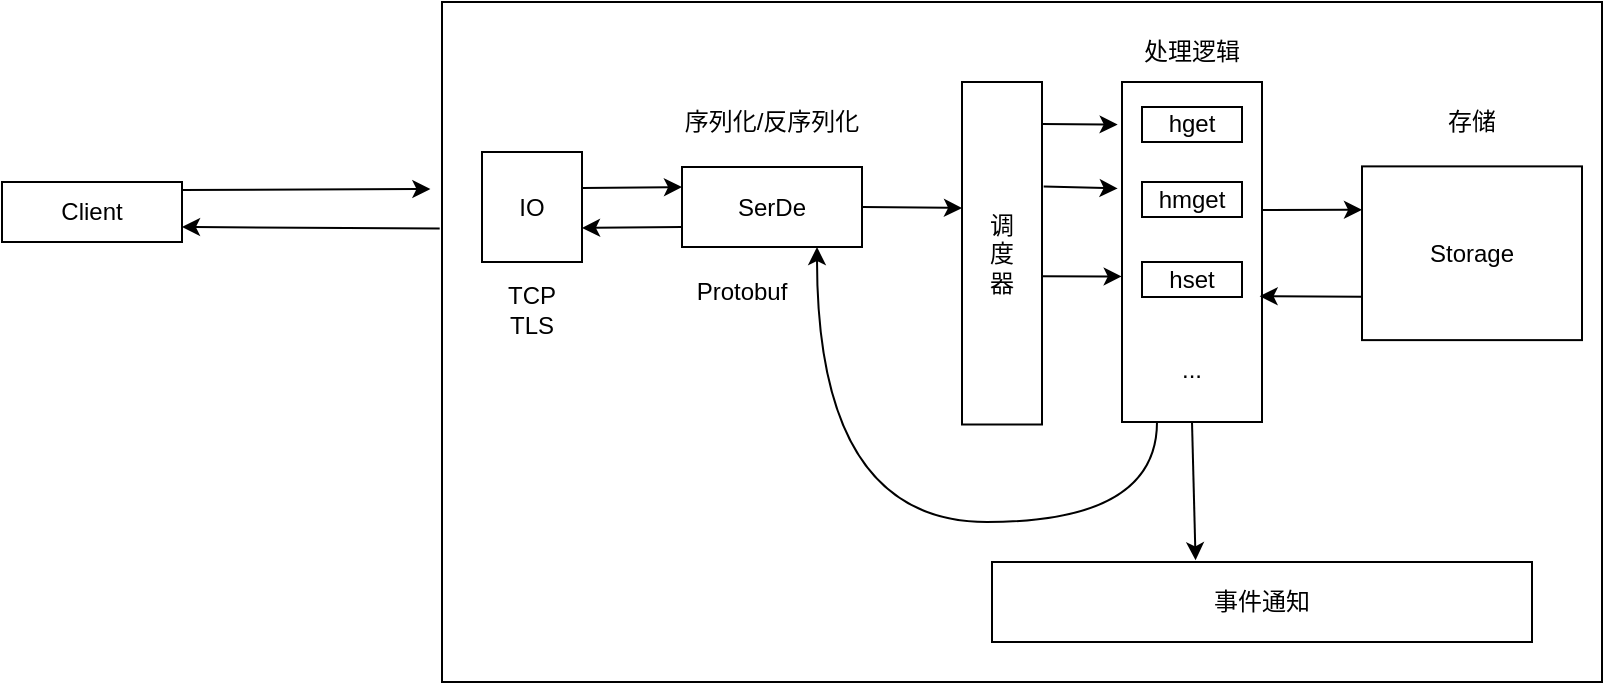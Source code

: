 <mxfile>
    <diagram id="N4QZJIcqp38-Ae_wIl-9" name="第 1 页">
        <mxGraphModel dx="139" dy="630" grid="1" gridSize="10" guides="1" tooltips="1" connect="1" arrows="1" fold="1" page="1" pageScale="1" pageWidth="827" pageHeight="1169" math="0" shadow="0">
            <root>
                <mxCell id="0"/>
                <mxCell id="1" parent="0"/>
                <mxCell id="2" value="Client" style="rounded=0;whiteSpace=wrap;html=1;" vertex="1" parent="1">
                    <mxGeometry x="20" y="330" width="90" height="30" as="geometry"/>
                </mxCell>
                <mxCell id="3" value="" style="rounded=0;whiteSpace=wrap;html=1;" vertex="1" parent="1">
                    <mxGeometry x="240" y="240" width="580" height="340" as="geometry"/>
                </mxCell>
                <mxCell id="5" value="IO" style="rounded=0;whiteSpace=wrap;html=1;" vertex="1" parent="1">
                    <mxGeometry x="260" y="315" width="50" height="55" as="geometry"/>
                </mxCell>
                <mxCell id="8" value="" style="endArrow=classic;html=1;entryX=-0.01;entryY=0.275;entryDx=0;entryDy=0;entryPerimeter=0;" edge="1" parent="1" target="3">
                    <mxGeometry width="50" height="50" relative="1" as="geometry">
                        <mxPoint x="110" y="334" as="sourcePoint"/>
                        <mxPoint x="230" y="335" as="targetPoint"/>
                    </mxGeometry>
                </mxCell>
                <mxCell id="9" value="" style="endArrow=classic;html=1;entryX=1;entryY=0.75;entryDx=0;entryDy=0;exitX=-0.002;exitY=0.333;exitDx=0;exitDy=0;exitPerimeter=0;" edge="1" parent="1" source="3" target="2">
                    <mxGeometry width="50" height="50" relative="1" as="geometry">
                        <mxPoint x="230" y="353" as="sourcePoint"/>
                        <mxPoint x="420" y="300" as="targetPoint"/>
                    </mxGeometry>
                </mxCell>
                <mxCell id="10" value="SerDe" style="rounded=0;whiteSpace=wrap;html=1;" vertex="1" parent="1">
                    <mxGeometry x="360" y="322.5" width="90" height="40" as="geometry"/>
                </mxCell>
                <mxCell id="11" value="调&lt;br&gt;度&lt;br&gt;器" style="rounded=0;whiteSpace=wrap;html=1;align=center;" vertex="1" parent="1">
                    <mxGeometry x="500" y="280" width="40" height="171.25" as="geometry"/>
                </mxCell>
                <mxCell id="36" style="edgeStyle=none;html=1;exitX=0.5;exitY=1;exitDx=0;exitDy=0;entryX=0.377;entryY=-0.021;entryDx=0;entryDy=0;entryPerimeter=0;" edge="1" parent="1" source="13" target="15">
                    <mxGeometry relative="1" as="geometry"/>
                </mxCell>
                <mxCell id="38" style="edgeStyle=orthogonalEdgeStyle;html=1;exitX=0.25;exitY=1;exitDx=0;exitDy=0;entryX=0.75;entryY=1;entryDx=0;entryDy=0;curved=1;" edge="1" parent="1" source="13" target="10">
                    <mxGeometry relative="1" as="geometry">
                        <Array as="points">
                            <mxPoint x="598" y="500"/>
                            <mxPoint x="428" y="500"/>
                        </Array>
                    </mxGeometry>
                </mxCell>
                <mxCell id="13" value="" style="rounded=0;whiteSpace=wrap;html=1;" vertex="1" parent="1">
                    <mxGeometry x="580" y="280" width="70" height="170" as="geometry"/>
                </mxCell>
                <mxCell id="14" value="Storage" style="rounded=0;whiteSpace=wrap;html=1;" vertex="1" parent="1">
                    <mxGeometry x="700" y="322.19" width="110" height="86.87" as="geometry"/>
                </mxCell>
                <mxCell id="15" value="事件通知" style="rounded=0;whiteSpace=wrap;html=1;" vertex="1" parent="1">
                    <mxGeometry x="515" y="520" width="270" height="40" as="geometry"/>
                </mxCell>
                <mxCell id="16" value="序列化/反序列化" style="text;html=1;strokeColor=none;fillColor=none;align=center;verticalAlign=middle;whiteSpace=wrap;rounded=0;" vertex="1" parent="1">
                    <mxGeometry x="360" y="285" width="90" height="30" as="geometry"/>
                </mxCell>
                <mxCell id="17" value="处理逻辑" style="text;html=1;strokeColor=none;fillColor=none;align=center;verticalAlign=middle;whiteSpace=wrap;rounded=0;" vertex="1" parent="1">
                    <mxGeometry x="585" y="250" width="60" height="30" as="geometry"/>
                </mxCell>
                <mxCell id="18" value="存储" style="text;html=1;strokeColor=none;fillColor=none;align=center;verticalAlign=middle;whiteSpace=wrap;rounded=0;" vertex="1" parent="1">
                    <mxGeometry x="725" y="285" width="60" height="30" as="geometry"/>
                </mxCell>
                <mxCell id="19" value="hget" style="rounded=0;whiteSpace=wrap;html=1;" vertex="1" parent="1">
                    <mxGeometry x="590" y="292.5" width="50" height="17.5" as="geometry"/>
                </mxCell>
                <mxCell id="20" value="hmget" style="rounded=0;whiteSpace=wrap;html=1;" vertex="1" parent="1">
                    <mxGeometry x="590" y="330" width="50" height="17.5" as="geometry"/>
                </mxCell>
                <mxCell id="21" value="hset" style="rounded=0;whiteSpace=wrap;html=1;" vertex="1" parent="1">
                    <mxGeometry x="590" y="370" width="50" height="17.5" as="geometry"/>
                </mxCell>
                <mxCell id="22" value="..." style="text;html=1;strokeColor=none;fillColor=none;align=center;verticalAlign=middle;whiteSpace=wrap;rounded=0;" vertex="1" parent="1">
                    <mxGeometry x="585" y="409.06" width="60" height="30" as="geometry"/>
                </mxCell>
                <mxCell id="24" value="TCP&lt;br&gt;TLS" style="text;html=1;strokeColor=none;fillColor=none;align=center;verticalAlign=middle;whiteSpace=wrap;rounded=0;" vertex="1" parent="1">
                    <mxGeometry x="255" y="379.06" width="60" height="30" as="geometry"/>
                </mxCell>
                <mxCell id="25" value="Protobuf" style="text;html=1;strokeColor=none;fillColor=none;align=center;verticalAlign=middle;whiteSpace=wrap;rounded=0;" vertex="1" parent="1">
                    <mxGeometry x="360" y="370" width="60" height="30" as="geometry"/>
                </mxCell>
                <mxCell id="26" value="" style="endArrow=classic;html=1;exitX=1;exitY=0.5;exitDx=0;exitDy=0;" edge="1" parent="1" source="10">
                    <mxGeometry width="50" height="50" relative="1" as="geometry">
                        <mxPoint x="450" y="320" as="sourcePoint"/>
                        <mxPoint x="500" y="343" as="targetPoint"/>
                    </mxGeometry>
                </mxCell>
                <mxCell id="27" value="" style="endArrow=classic;html=1;entryX=0;entryY=0.25;entryDx=0;entryDy=0;" edge="1" parent="1" target="10">
                    <mxGeometry width="50" height="50" relative="1" as="geometry">
                        <mxPoint x="310" y="333" as="sourcePoint"/>
                        <mxPoint x="500" y="270" as="targetPoint"/>
                    </mxGeometry>
                </mxCell>
                <mxCell id="28" value="" style="endArrow=classic;html=1;entryX=-0.031;entryY=0.125;entryDx=0;entryDy=0;entryPerimeter=0;" edge="1" parent="1" target="13">
                    <mxGeometry width="50" height="50" relative="1" as="geometry">
                        <mxPoint x="540" y="301" as="sourcePoint"/>
                        <mxPoint x="500" y="270" as="targetPoint"/>
                    </mxGeometry>
                </mxCell>
                <mxCell id="29" value="" style="endArrow=classic;html=1;entryX=-0.031;entryY=0.313;entryDx=0;entryDy=0;entryPerimeter=0;exitX=1.021;exitY=0.305;exitDx=0;exitDy=0;exitPerimeter=0;" edge="1" parent="1" source="11" target="13">
                    <mxGeometry width="50" height="50" relative="1" as="geometry">
                        <mxPoint x="550" y="311" as="sourcePoint"/>
                        <mxPoint x="587.83" y="311.25" as="targetPoint"/>
                    </mxGeometry>
                </mxCell>
                <mxCell id="30" value="" style="endArrow=classic;html=1;entryX=-0.002;entryY=0.572;entryDx=0;entryDy=0;entryPerimeter=0;exitX=0.996;exitY=0.567;exitDx=0;exitDy=0;exitPerimeter=0;" edge="1" parent="1" source="11" target="13">
                    <mxGeometry width="50" height="50" relative="1" as="geometry">
                        <mxPoint x="560" y="321" as="sourcePoint"/>
                        <mxPoint x="597.83" y="321.25" as="targetPoint"/>
                    </mxGeometry>
                </mxCell>
                <mxCell id="31" value="" style="endArrow=classic;html=1;entryX=0;entryY=0.25;entryDx=0;entryDy=0;" edge="1" parent="1" target="14">
                    <mxGeometry width="50" height="50" relative="1" as="geometry">
                        <mxPoint x="650" y="344" as="sourcePoint"/>
                        <mxPoint x="500" y="270" as="targetPoint"/>
                    </mxGeometry>
                </mxCell>
                <mxCell id="33" value="" style="endArrow=classic;html=1;exitX=0;exitY=0.75;exitDx=0;exitDy=0;entryX=0.983;entryY=0.63;entryDx=0;entryDy=0;entryPerimeter=0;" edge="1" parent="1" source="14" target="13">
                    <mxGeometry width="50" height="50" relative="1" as="geometry">
                        <mxPoint x="450" y="320" as="sourcePoint"/>
                        <mxPoint x="500" y="270" as="targetPoint"/>
                    </mxGeometry>
                </mxCell>
                <mxCell id="34" value="" style="endArrow=classic;html=1;exitX=0;exitY=0.75;exitDx=0;exitDy=0;" edge="1" parent="1" source="10">
                    <mxGeometry width="50" height="50" relative="1" as="geometry">
                        <mxPoint x="450" y="320" as="sourcePoint"/>
                        <mxPoint x="310" y="353" as="targetPoint"/>
                    </mxGeometry>
                </mxCell>
            </root>
        </mxGraphModel>
    </diagram>
</mxfile>